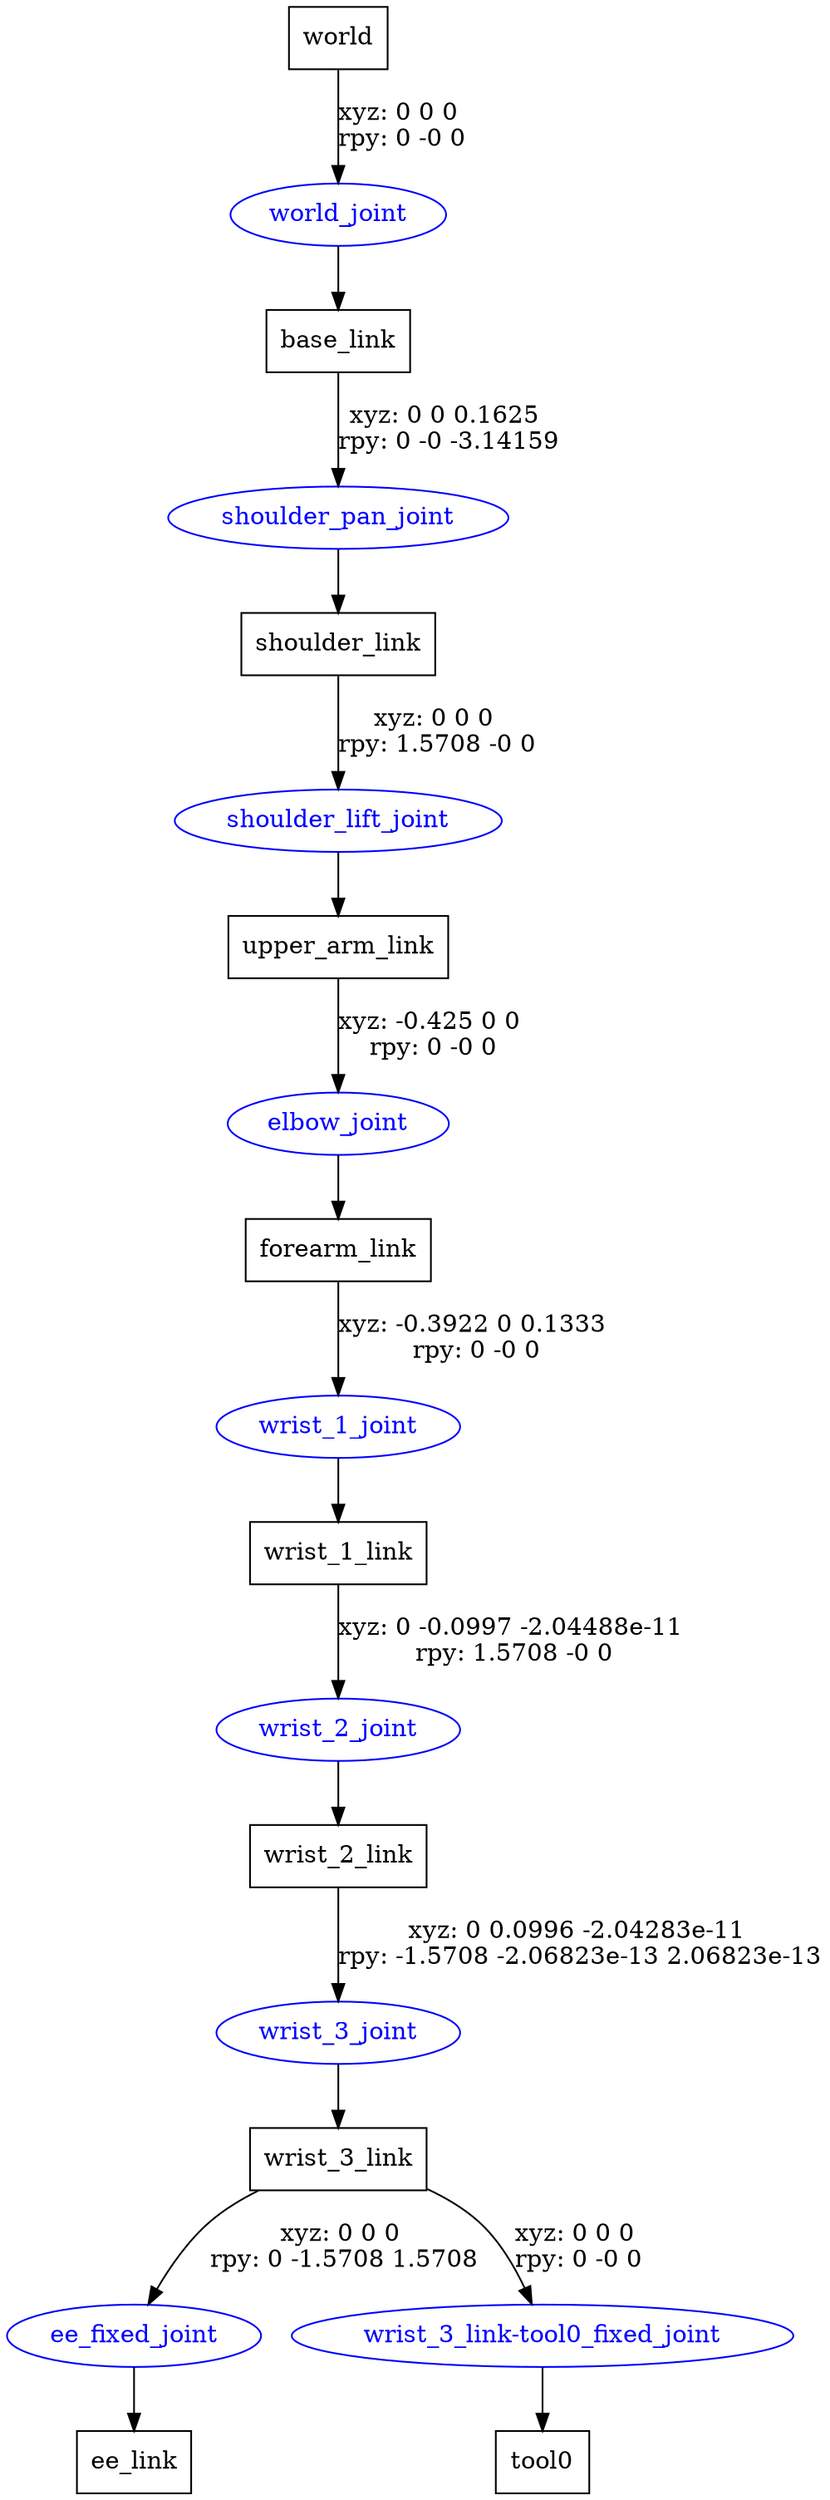 digraph G {
node [shape=box];
"world" [label="world"];
"base_link" [label="base_link"];
"shoulder_link" [label="shoulder_link"];
"upper_arm_link" [label="upper_arm_link"];
"forearm_link" [label="forearm_link"];
"wrist_1_link" [label="wrist_1_link"];
"wrist_2_link" [label="wrist_2_link"];
"wrist_3_link" [label="wrist_3_link"];
"ee_link" [label="ee_link"];
"tool0" [label="tool0"];
node [shape=ellipse, color=blue, fontcolor=blue];
"world" -> "world_joint" [label="xyz: 0 0 0 \nrpy: 0 -0 0"]
"world_joint" -> "base_link"
"base_link" -> "shoulder_pan_joint" [label="xyz: 0 0 0.1625 \nrpy: 0 -0 -3.14159"]
"shoulder_pan_joint" -> "shoulder_link"
"shoulder_link" -> "shoulder_lift_joint" [label="xyz: 0 0 0 \nrpy: 1.5708 -0 0"]
"shoulder_lift_joint" -> "upper_arm_link"
"upper_arm_link" -> "elbow_joint" [label="xyz: -0.425 0 0 \nrpy: 0 -0 0"]
"elbow_joint" -> "forearm_link"
"forearm_link" -> "wrist_1_joint" [label="xyz: -0.3922 0 0.1333 \nrpy: 0 -0 0"]
"wrist_1_joint" -> "wrist_1_link"
"wrist_1_link" -> "wrist_2_joint" [label="xyz: 0 -0.0997 -2.04488e-11 \nrpy: 1.5708 -0 0"]
"wrist_2_joint" -> "wrist_2_link"
"wrist_2_link" -> "wrist_3_joint" [label="xyz: 0 0.0996 -2.04283e-11 \nrpy: -1.5708 -2.06823e-13 2.06823e-13"]
"wrist_3_joint" -> "wrist_3_link"
"wrist_3_link" -> "ee_fixed_joint" [label="xyz: 0 0 0 \nrpy: 0 -1.5708 1.5708"]
"ee_fixed_joint" -> "ee_link"
"wrist_3_link" -> "wrist_3_link-tool0_fixed_joint" [label="xyz: 0 0 0 \nrpy: 0 -0 0"]
"wrist_3_link-tool0_fixed_joint" -> "tool0"
}
